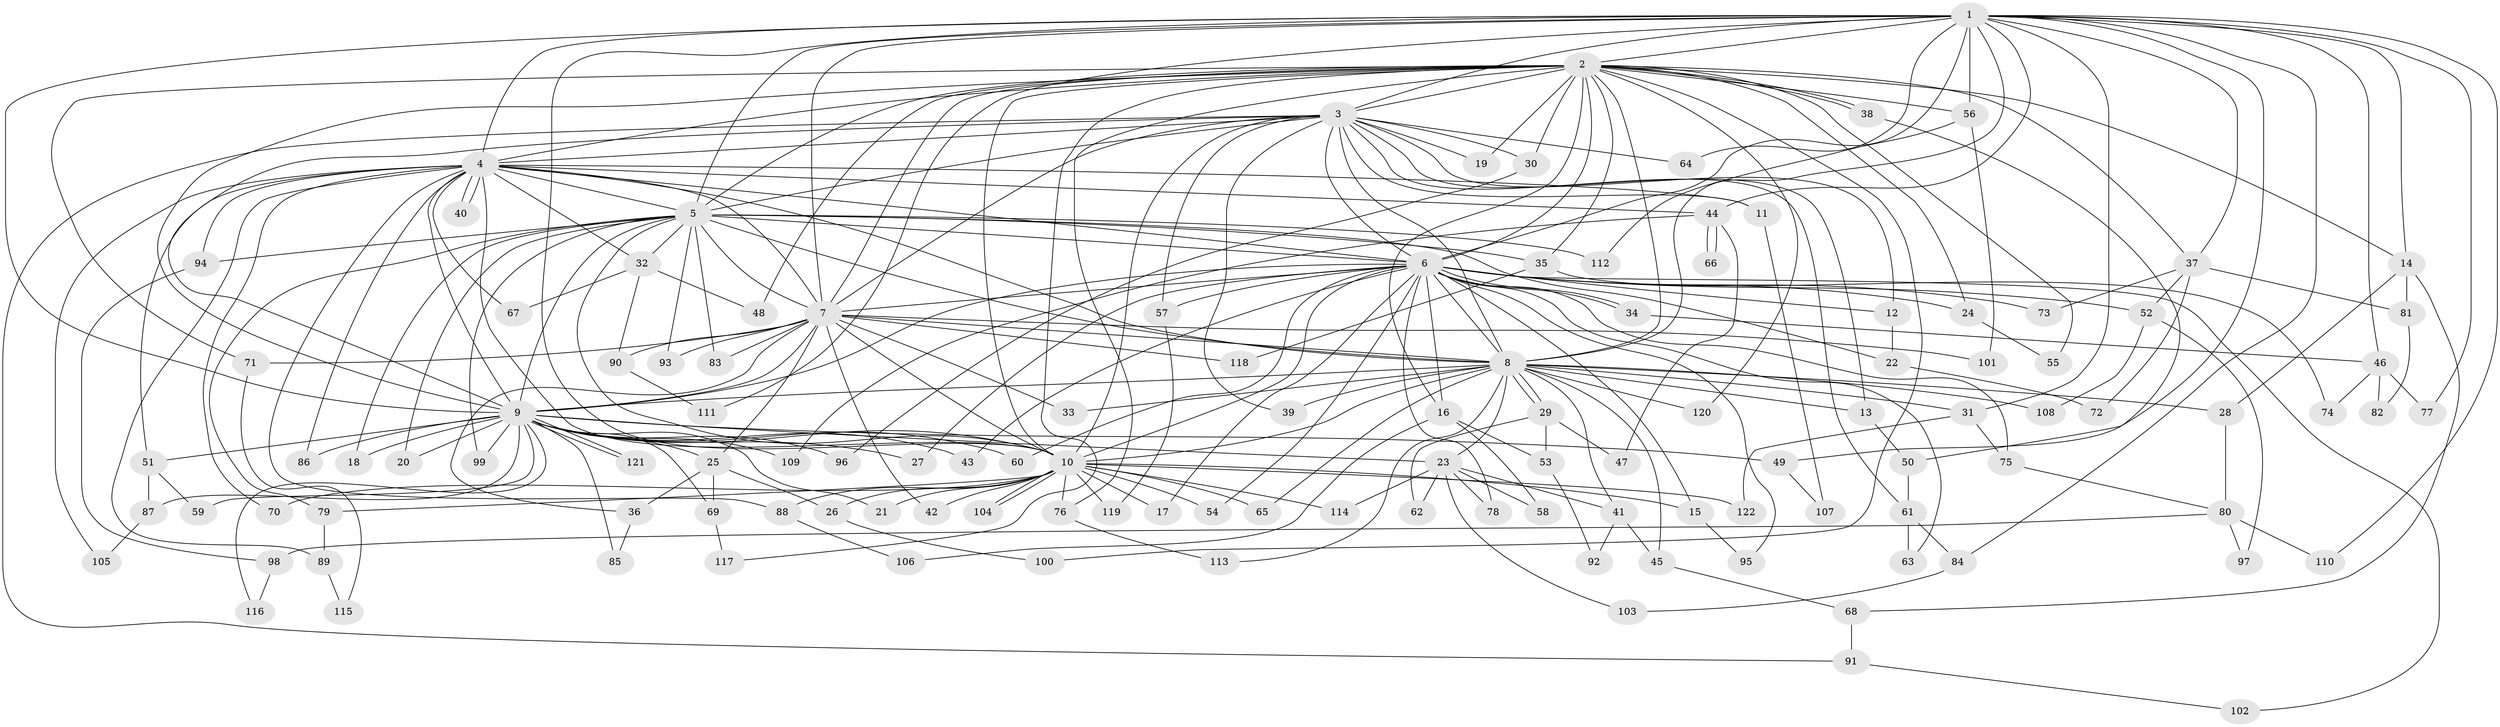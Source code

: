 // coarse degree distribution, {20: 0.022222222222222223, 24: 0.011111111111111112, 21: 0.011111111111111112, 19: 0.011111111111111112, 25: 0.011111111111111112, 17: 0.011111111111111112, 34: 0.011111111111111112, 27: 0.011111111111111112, 3: 0.23333333333333334, 4: 0.08888888888888889, 6: 0.03333333333333333, 2: 0.4444444444444444, 5: 0.05555555555555555, 8: 0.011111111111111112, 7: 0.011111111111111112, 1: 0.022222222222222223}
// Generated by graph-tools (version 1.1) at 2025/23/03/03/25 07:23:45]
// undirected, 122 vertices, 269 edges
graph export_dot {
graph [start="1"]
  node [color=gray90,style=filled];
  1;
  2;
  3;
  4;
  5;
  6;
  7;
  8;
  9;
  10;
  11;
  12;
  13;
  14;
  15;
  16;
  17;
  18;
  19;
  20;
  21;
  22;
  23;
  24;
  25;
  26;
  27;
  28;
  29;
  30;
  31;
  32;
  33;
  34;
  35;
  36;
  37;
  38;
  39;
  40;
  41;
  42;
  43;
  44;
  45;
  46;
  47;
  48;
  49;
  50;
  51;
  52;
  53;
  54;
  55;
  56;
  57;
  58;
  59;
  60;
  61;
  62;
  63;
  64;
  65;
  66;
  67;
  68;
  69;
  70;
  71;
  72;
  73;
  74;
  75;
  76;
  77;
  78;
  79;
  80;
  81;
  82;
  83;
  84;
  85;
  86;
  87;
  88;
  89;
  90;
  91;
  92;
  93;
  94;
  95;
  96;
  97;
  98;
  99;
  100;
  101;
  102;
  103;
  104;
  105;
  106;
  107;
  108;
  109;
  110;
  111;
  112;
  113;
  114;
  115;
  116;
  117;
  118;
  119;
  120;
  121;
  122;
  1 -- 2;
  1 -- 3;
  1 -- 4;
  1 -- 5;
  1 -- 6;
  1 -- 7;
  1 -- 8;
  1 -- 9;
  1 -- 10;
  1 -- 14;
  1 -- 31;
  1 -- 37;
  1 -- 44;
  1 -- 46;
  1 -- 49;
  1 -- 56;
  1 -- 64;
  1 -- 77;
  1 -- 84;
  1 -- 110;
  1 -- 111;
  2 -- 3;
  2 -- 4;
  2 -- 5;
  2 -- 6;
  2 -- 7;
  2 -- 8;
  2 -- 9;
  2 -- 10;
  2 -- 14;
  2 -- 16;
  2 -- 19;
  2 -- 24;
  2 -- 30;
  2 -- 35;
  2 -- 37;
  2 -- 38;
  2 -- 38;
  2 -- 48;
  2 -- 55;
  2 -- 56;
  2 -- 71;
  2 -- 76;
  2 -- 100;
  2 -- 117;
  2 -- 120;
  3 -- 4;
  3 -- 5;
  3 -- 6;
  3 -- 7;
  3 -- 8;
  3 -- 9;
  3 -- 10;
  3 -- 11;
  3 -- 12;
  3 -- 13;
  3 -- 19;
  3 -- 30;
  3 -- 39;
  3 -- 57;
  3 -- 61;
  3 -- 64;
  3 -- 91;
  4 -- 5;
  4 -- 6;
  4 -- 7;
  4 -- 8;
  4 -- 9;
  4 -- 10;
  4 -- 11;
  4 -- 32;
  4 -- 40;
  4 -- 40;
  4 -- 44;
  4 -- 51;
  4 -- 67;
  4 -- 70;
  4 -- 86;
  4 -- 88;
  4 -- 89;
  4 -- 94;
  4 -- 105;
  5 -- 6;
  5 -- 7;
  5 -- 8;
  5 -- 9;
  5 -- 10;
  5 -- 18;
  5 -- 20;
  5 -- 22;
  5 -- 32;
  5 -- 35;
  5 -- 79;
  5 -- 83;
  5 -- 93;
  5 -- 94;
  5 -- 99;
  5 -- 112;
  6 -- 7;
  6 -- 8;
  6 -- 9;
  6 -- 10;
  6 -- 12;
  6 -- 15;
  6 -- 16;
  6 -- 17;
  6 -- 24;
  6 -- 27;
  6 -- 34;
  6 -- 34;
  6 -- 43;
  6 -- 52;
  6 -- 54;
  6 -- 57;
  6 -- 60;
  6 -- 63;
  6 -- 73;
  6 -- 75;
  6 -- 78;
  6 -- 95;
  6 -- 102;
  7 -- 8;
  7 -- 9;
  7 -- 10;
  7 -- 25;
  7 -- 33;
  7 -- 36;
  7 -- 42;
  7 -- 71;
  7 -- 83;
  7 -- 90;
  7 -- 93;
  7 -- 101;
  7 -- 118;
  8 -- 9;
  8 -- 10;
  8 -- 13;
  8 -- 23;
  8 -- 28;
  8 -- 29;
  8 -- 29;
  8 -- 31;
  8 -- 33;
  8 -- 39;
  8 -- 41;
  8 -- 45;
  8 -- 65;
  8 -- 108;
  8 -- 113;
  8 -- 120;
  9 -- 10;
  9 -- 18;
  9 -- 20;
  9 -- 21;
  9 -- 23;
  9 -- 25;
  9 -- 27;
  9 -- 43;
  9 -- 49;
  9 -- 51;
  9 -- 59;
  9 -- 60;
  9 -- 69;
  9 -- 85;
  9 -- 86;
  9 -- 87;
  9 -- 96;
  9 -- 99;
  9 -- 109;
  9 -- 116;
  9 -- 121;
  9 -- 121;
  10 -- 15;
  10 -- 17;
  10 -- 21;
  10 -- 26;
  10 -- 42;
  10 -- 54;
  10 -- 65;
  10 -- 70;
  10 -- 76;
  10 -- 79;
  10 -- 88;
  10 -- 104;
  10 -- 104;
  10 -- 114;
  10 -- 119;
  10 -- 122;
  11 -- 107;
  12 -- 22;
  13 -- 50;
  14 -- 28;
  14 -- 68;
  14 -- 81;
  15 -- 95;
  16 -- 53;
  16 -- 58;
  16 -- 106;
  22 -- 72;
  23 -- 41;
  23 -- 58;
  23 -- 62;
  23 -- 78;
  23 -- 103;
  23 -- 114;
  24 -- 55;
  25 -- 26;
  25 -- 36;
  25 -- 69;
  26 -- 100;
  28 -- 80;
  29 -- 47;
  29 -- 53;
  29 -- 62;
  30 -- 96;
  31 -- 75;
  31 -- 122;
  32 -- 48;
  32 -- 67;
  32 -- 90;
  34 -- 46;
  35 -- 74;
  35 -- 118;
  36 -- 85;
  37 -- 52;
  37 -- 72;
  37 -- 73;
  37 -- 81;
  38 -- 50;
  41 -- 45;
  41 -- 92;
  44 -- 47;
  44 -- 66;
  44 -- 66;
  44 -- 109;
  45 -- 68;
  46 -- 74;
  46 -- 77;
  46 -- 82;
  49 -- 107;
  50 -- 61;
  51 -- 59;
  51 -- 87;
  52 -- 97;
  52 -- 108;
  53 -- 92;
  56 -- 101;
  56 -- 112;
  57 -- 119;
  61 -- 63;
  61 -- 84;
  68 -- 91;
  69 -- 117;
  71 -- 115;
  75 -- 80;
  76 -- 113;
  79 -- 89;
  80 -- 97;
  80 -- 98;
  80 -- 110;
  81 -- 82;
  84 -- 103;
  87 -- 105;
  88 -- 106;
  89 -- 115;
  90 -- 111;
  91 -- 102;
  94 -- 98;
  98 -- 116;
}
